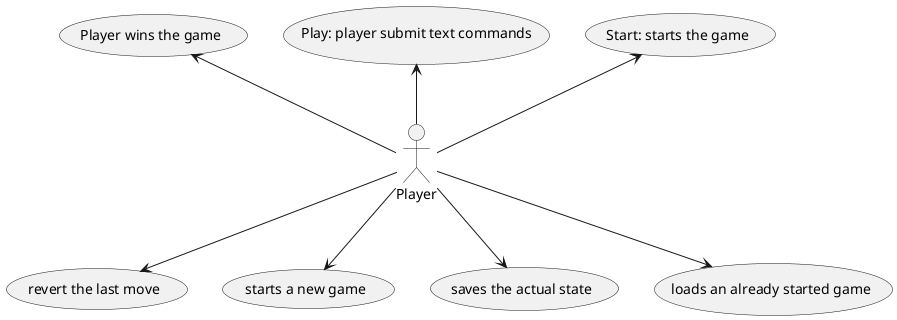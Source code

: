 @startuml Use Case Diagram

(Start: starts the game) as (start)
(Play: player submit text commands) as (play)
(Player wins the game) as (win)
(revert the last move) as (undo)
(starts a new game) as (reset)
(saves the actual state) as (save)
(loads an already started game) as (load)

Player -up-> (start)
Player -up-> (play)
Player -up-> (win)
Player -down-> (undo)
Player -down-> (reset)
Player -down-> (save)
Player -down-> (load)

@enduml